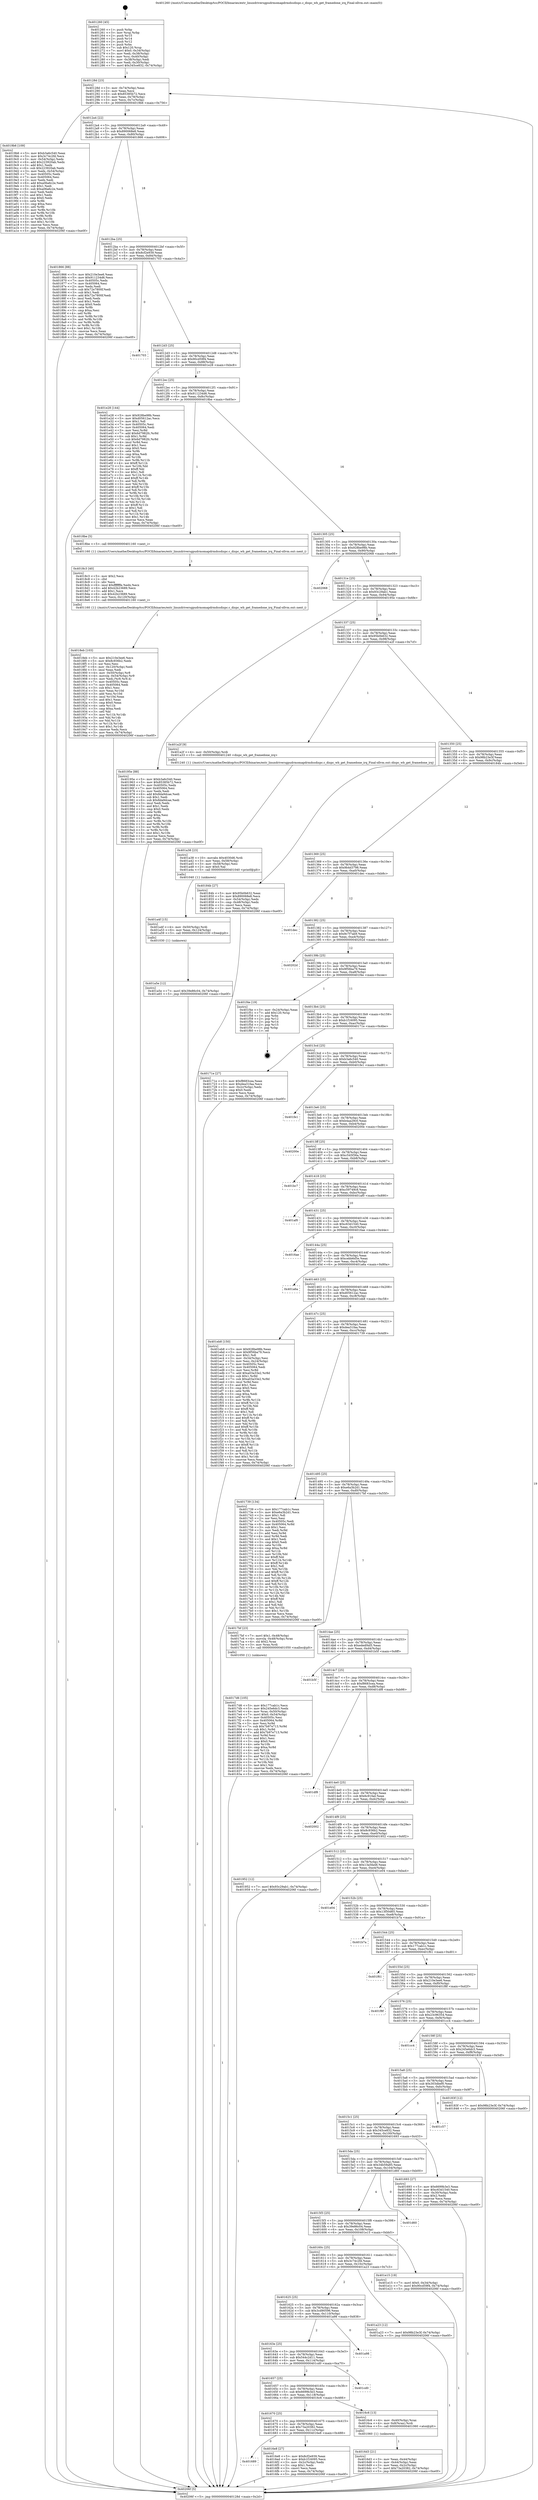 digraph "0x401260" {
  label = "0x401260 (/mnt/c/Users/mathe/Desktop/tcc/POCII/binaries/extr_linuxdriversgpudrmomapdrmdssdispc.c_dispc_wb_get_framedone_irq_Final-ollvm.out::main(0))"
  labelloc = "t"
  node[shape=record]

  Entry [label="",width=0.3,height=0.3,shape=circle,fillcolor=black,style=filled]
  "0x40128d" [label="{
     0x40128d [23]\l
     | [instrs]\l
     &nbsp;&nbsp;0x40128d \<+3\>: mov -0x74(%rbp),%eax\l
     &nbsp;&nbsp;0x401290 \<+2\>: mov %eax,%ecx\l
     &nbsp;&nbsp;0x401292 \<+6\>: sub $0x85385b72,%ecx\l
     &nbsp;&nbsp;0x401298 \<+3\>: mov %eax,-0x78(%rbp)\l
     &nbsp;&nbsp;0x40129b \<+3\>: mov %ecx,-0x7c(%rbp)\l
     &nbsp;&nbsp;0x40129e \<+6\>: je 00000000004019b6 \<main+0x756\>\l
  }"]
  "0x4019b6" [label="{
     0x4019b6 [109]\l
     | [instrs]\l
     &nbsp;&nbsp;0x4019b6 \<+5\>: mov $0xb3a6c540,%eax\l
     &nbsp;&nbsp;0x4019bb \<+5\>: mov $0x3c74c2fd,%ecx\l
     &nbsp;&nbsp;0x4019c0 \<+3\>: mov -0x54(%rbp),%edx\l
     &nbsp;&nbsp;0x4019c3 \<+6\>: add $0x223920ab,%edx\l
     &nbsp;&nbsp;0x4019c9 \<+3\>: add $0x1,%edx\l
     &nbsp;&nbsp;0x4019cc \<+6\>: sub $0x223920ab,%edx\l
     &nbsp;&nbsp;0x4019d2 \<+3\>: mov %edx,-0x54(%rbp)\l
     &nbsp;&nbsp;0x4019d5 \<+7\>: mov 0x40505c,%edx\l
     &nbsp;&nbsp;0x4019dc \<+7\>: mov 0x405064,%esi\l
     &nbsp;&nbsp;0x4019e3 \<+2\>: mov %edx,%edi\l
     &nbsp;&nbsp;0x4019e5 \<+6\>: add $0xa06a6c2e,%edi\l
     &nbsp;&nbsp;0x4019eb \<+3\>: sub $0x1,%edi\l
     &nbsp;&nbsp;0x4019ee \<+6\>: sub $0xa06a6c2e,%edi\l
     &nbsp;&nbsp;0x4019f4 \<+3\>: imul %edi,%edx\l
     &nbsp;&nbsp;0x4019f7 \<+3\>: and $0x1,%edx\l
     &nbsp;&nbsp;0x4019fa \<+3\>: cmp $0x0,%edx\l
     &nbsp;&nbsp;0x4019fd \<+4\>: sete %r8b\l
     &nbsp;&nbsp;0x401a01 \<+3\>: cmp $0xa,%esi\l
     &nbsp;&nbsp;0x401a04 \<+4\>: setl %r9b\l
     &nbsp;&nbsp;0x401a08 \<+3\>: mov %r8b,%r10b\l
     &nbsp;&nbsp;0x401a0b \<+3\>: and %r9b,%r10b\l
     &nbsp;&nbsp;0x401a0e \<+3\>: xor %r9b,%r8b\l
     &nbsp;&nbsp;0x401a11 \<+3\>: or %r8b,%r10b\l
     &nbsp;&nbsp;0x401a14 \<+4\>: test $0x1,%r10b\l
     &nbsp;&nbsp;0x401a18 \<+3\>: cmovne %ecx,%eax\l
     &nbsp;&nbsp;0x401a1b \<+3\>: mov %eax,-0x74(%rbp)\l
     &nbsp;&nbsp;0x401a1e \<+5\>: jmp 000000000040206f \<main+0xe0f\>\l
  }"]
  "0x4012a4" [label="{
     0x4012a4 [22]\l
     | [instrs]\l
     &nbsp;&nbsp;0x4012a4 \<+5\>: jmp 00000000004012a9 \<main+0x49\>\l
     &nbsp;&nbsp;0x4012a9 \<+3\>: mov -0x78(%rbp),%eax\l
     &nbsp;&nbsp;0x4012ac \<+5\>: sub $0x890068e8,%eax\l
     &nbsp;&nbsp;0x4012b1 \<+3\>: mov %eax,-0x80(%rbp)\l
     &nbsp;&nbsp;0x4012b4 \<+6\>: je 0000000000401866 \<main+0x606\>\l
  }"]
  Exit [label="",width=0.3,height=0.3,shape=circle,fillcolor=black,style=filled,peripheries=2]
  "0x401866" [label="{
     0x401866 [88]\l
     | [instrs]\l
     &nbsp;&nbsp;0x401866 \<+5\>: mov $0x210e3ee6,%eax\l
     &nbsp;&nbsp;0x40186b \<+5\>: mov $0x911234d6,%ecx\l
     &nbsp;&nbsp;0x401870 \<+7\>: mov 0x40505c,%edx\l
     &nbsp;&nbsp;0x401877 \<+7\>: mov 0x405064,%esi\l
     &nbsp;&nbsp;0x40187e \<+2\>: mov %edx,%edi\l
     &nbsp;&nbsp;0x401880 \<+6\>: sub $0x72e7800f,%edi\l
     &nbsp;&nbsp;0x401886 \<+3\>: sub $0x1,%edi\l
     &nbsp;&nbsp;0x401889 \<+6\>: add $0x72e7800f,%edi\l
     &nbsp;&nbsp;0x40188f \<+3\>: imul %edi,%edx\l
     &nbsp;&nbsp;0x401892 \<+3\>: and $0x1,%edx\l
     &nbsp;&nbsp;0x401895 \<+3\>: cmp $0x0,%edx\l
     &nbsp;&nbsp;0x401898 \<+4\>: sete %r8b\l
     &nbsp;&nbsp;0x40189c \<+3\>: cmp $0xa,%esi\l
     &nbsp;&nbsp;0x40189f \<+4\>: setl %r9b\l
     &nbsp;&nbsp;0x4018a3 \<+3\>: mov %r8b,%r10b\l
     &nbsp;&nbsp;0x4018a6 \<+3\>: and %r9b,%r10b\l
     &nbsp;&nbsp;0x4018a9 \<+3\>: xor %r9b,%r8b\l
     &nbsp;&nbsp;0x4018ac \<+3\>: or %r8b,%r10b\l
     &nbsp;&nbsp;0x4018af \<+4\>: test $0x1,%r10b\l
     &nbsp;&nbsp;0x4018b3 \<+3\>: cmovne %ecx,%eax\l
     &nbsp;&nbsp;0x4018b6 \<+3\>: mov %eax,-0x74(%rbp)\l
     &nbsp;&nbsp;0x4018b9 \<+5\>: jmp 000000000040206f \<main+0xe0f\>\l
  }"]
  "0x4012ba" [label="{
     0x4012ba [25]\l
     | [instrs]\l
     &nbsp;&nbsp;0x4012ba \<+5\>: jmp 00000000004012bf \<main+0x5f\>\l
     &nbsp;&nbsp;0x4012bf \<+3\>: mov -0x78(%rbp),%eax\l
     &nbsp;&nbsp;0x4012c2 \<+5\>: sub $0x8cf2e939,%eax\l
     &nbsp;&nbsp;0x4012c7 \<+6\>: mov %eax,-0x84(%rbp)\l
     &nbsp;&nbsp;0x4012cd \<+6\>: je 0000000000401703 \<main+0x4a3\>\l
  }"]
  "0x401a5e" [label="{
     0x401a5e [12]\l
     | [instrs]\l
     &nbsp;&nbsp;0x401a5e \<+7\>: movl $0x39e86c04,-0x74(%rbp)\l
     &nbsp;&nbsp;0x401a65 \<+5\>: jmp 000000000040206f \<main+0xe0f\>\l
  }"]
  "0x401703" [label="{
     0x401703\l
  }", style=dashed]
  "0x4012d3" [label="{
     0x4012d3 [25]\l
     | [instrs]\l
     &nbsp;&nbsp;0x4012d3 \<+5\>: jmp 00000000004012d8 \<main+0x78\>\l
     &nbsp;&nbsp;0x4012d8 \<+3\>: mov -0x78(%rbp),%eax\l
     &nbsp;&nbsp;0x4012db \<+5\>: sub $0x90cd59f4,%eax\l
     &nbsp;&nbsp;0x4012e0 \<+6\>: mov %eax,-0x88(%rbp)\l
     &nbsp;&nbsp;0x4012e6 \<+6\>: je 0000000000401e28 \<main+0xbc8\>\l
  }"]
  "0x401a4f" [label="{
     0x401a4f [15]\l
     | [instrs]\l
     &nbsp;&nbsp;0x401a4f \<+4\>: mov -0x50(%rbp),%rdi\l
     &nbsp;&nbsp;0x401a53 \<+6\>: mov %eax,-0x124(%rbp)\l
     &nbsp;&nbsp;0x401a59 \<+5\>: call 0000000000401030 \<free@plt\>\l
     | [calls]\l
     &nbsp;&nbsp;0x401030 \{1\} (unknown)\l
  }"]
  "0x401e28" [label="{
     0x401e28 [144]\l
     | [instrs]\l
     &nbsp;&nbsp;0x401e28 \<+5\>: mov $0x928be98b,%eax\l
     &nbsp;&nbsp;0x401e2d \<+5\>: mov $0xd05612ac,%ecx\l
     &nbsp;&nbsp;0x401e32 \<+2\>: mov $0x1,%dl\l
     &nbsp;&nbsp;0x401e34 \<+7\>: mov 0x40505c,%esi\l
     &nbsp;&nbsp;0x401e3b \<+7\>: mov 0x405064,%edi\l
     &nbsp;&nbsp;0x401e42 \<+3\>: mov %esi,%r8d\l
     &nbsp;&nbsp;0x401e45 \<+7\>: add $0x6d7982fc,%r8d\l
     &nbsp;&nbsp;0x401e4c \<+4\>: sub $0x1,%r8d\l
     &nbsp;&nbsp;0x401e50 \<+7\>: sub $0x6d7982fc,%r8d\l
     &nbsp;&nbsp;0x401e57 \<+4\>: imul %r8d,%esi\l
     &nbsp;&nbsp;0x401e5b \<+3\>: and $0x1,%esi\l
     &nbsp;&nbsp;0x401e5e \<+3\>: cmp $0x0,%esi\l
     &nbsp;&nbsp;0x401e61 \<+4\>: sete %r9b\l
     &nbsp;&nbsp;0x401e65 \<+3\>: cmp $0xa,%edi\l
     &nbsp;&nbsp;0x401e68 \<+4\>: setl %r10b\l
     &nbsp;&nbsp;0x401e6c \<+3\>: mov %r9b,%r11b\l
     &nbsp;&nbsp;0x401e6f \<+4\>: xor $0xff,%r11b\l
     &nbsp;&nbsp;0x401e73 \<+3\>: mov %r10b,%bl\l
     &nbsp;&nbsp;0x401e76 \<+3\>: xor $0xff,%bl\l
     &nbsp;&nbsp;0x401e79 \<+3\>: xor $0x1,%dl\l
     &nbsp;&nbsp;0x401e7c \<+3\>: mov %r11b,%r14b\l
     &nbsp;&nbsp;0x401e7f \<+4\>: and $0xff,%r14b\l
     &nbsp;&nbsp;0x401e83 \<+3\>: and %dl,%r9b\l
     &nbsp;&nbsp;0x401e86 \<+3\>: mov %bl,%r15b\l
     &nbsp;&nbsp;0x401e89 \<+4\>: and $0xff,%r15b\l
     &nbsp;&nbsp;0x401e8d \<+3\>: and %dl,%r10b\l
     &nbsp;&nbsp;0x401e90 \<+3\>: or %r9b,%r14b\l
     &nbsp;&nbsp;0x401e93 \<+3\>: or %r10b,%r15b\l
     &nbsp;&nbsp;0x401e96 \<+3\>: xor %r15b,%r14b\l
     &nbsp;&nbsp;0x401e99 \<+3\>: or %bl,%r11b\l
     &nbsp;&nbsp;0x401e9c \<+4\>: xor $0xff,%r11b\l
     &nbsp;&nbsp;0x401ea0 \<+3\>: or $0x1,%dl\l
     &nbsp;&nbsp;0x401ea3 \<+3\>: and %dl,%r11b\l
     &nbsp;&nbsp;0x401ea6 \<+3\>: or %r11b,%r14b\l
     &nbsp;&nbsp;0x401ea9 \<+4\>: test $0x1,%r14b\l
     &nbsp;&nbsp;0x401ead \<+3\>: cmovne %ecx,%eax\l
     &nbsp;&nbsp;0x401eb0 \<+3\>: mov %eax,-0x74(%rbp)\l
     &nbsp;&nbsp;0x401eb3 \<+5\>: jmp 000000000040206f \<main+0xe0f\>\l
  }"]
  "0x4012ec" [label="{
     0x4012ec [25]\l
     | [instrs]\l
     &nbsp;&nbsp;0x4012ec \<+5\>: jmp 00000000004012f1 \<main+0x91\>\l
     &nbsp;&nbsp;0x4012f1 \<+3\>: mov -0x78(%rbp),%eax\l
     &nbsp;&nbsp;0x4012f4 \<+5\>: sub $0x911234d6,%eax\l
     &nbsp;&nbsp;0x4012f9 \<+6\>: mov %eax,-0x8c(%rbp)\l
     &nbsp;&nbsp;0x4012ff \<+6\>: je 00000000004018be \<main+0x65e\>\l
  }"]
  "0x401a38" [label="{
     0x401a38 [23]\l
     | [instrs]\l
     &nbsp;&nbsp;0x401a38 \<+10\>: movabs $0x4030d6,%rdi\l
     &nbsp;&nbsp;0x401a42 \<+3\>: mov %eax,-0x58(%rbp)\l
     &nbsp;&nbsp;0x401a45 \<+3\>: mov -0x58(%rbp),%esi\l
     &nbsp;&nbsp;0x401a48 \<+2\>: mov $0x0,%al\l
     &nbsp;&nbsp;0x401a4a \<+5\>: call 0000000000401040 \<printf@plt\>\l
     | [calls]\l
     &nbsp;&nbsp;0x401040 \{1\} (unknown)\l
  }"]
  "0x4018be" [label="{
     0x4018be [5]\l
     | [instrs]\l
     &nbsp;&nbsp;0x4018be \<+5\>: call 0000000000401160 \<next_i\>\l
     | [calls]\l
     &nbsp;&nbsp;0x401160 \{1\} (/mnt/c/Users/mathe/Desktop/tcc/POCII/binaries/extr_linuxdriversgpudrmomapdrmdssdispc.c_dispc_wb_get_framedone_irq_Final-ollvm.out::next_i)\l
  }"]
  "0x401305" [label="{
     0x401305 [25]\l
     | [instrs]\l
     &nbsp;&nbsp;0x401305 \<+5\>: jmp 000000000040130a \<main+0xaa\>\l
     &nbsp;&nbsp;0x40130a \<+3\>: mov -0x78(%rbp),%eax\l
     &nbsp;&nbsp;0x40130d \<+5\>: sub $0x928be98b,%eax\l
     &nbsp;&nbsp;0x401312 \<+6\>: mov %eax,-0x90(%rbp)\l
     &nbsp;&nbsp;0x401318 \<+6\>: je 0000000000402068 \<main+0xe08\>\l
  }"]
  "0x4018eb" [label="{
     0x4018eb [103]\l
     | [instrs]\l
     &nbsp;&nbsp;0x4018eb \<+5\>: mov $0x210e3ee6,%ecx\l
     &nbsp;&nbsp;0x4018f0 \<+5\>: mov $0x8c936b2,%edx\l
     &nbsp;&nbsp;0x4018f5 \<+2\>: xor %esi,%esi\l
     &nbsp;&nbsp;0x4018f7 \<+6\>: mov -0x120(%rbp),%edi\l
     &nbsp;&nbsp;0x4018fd \<+3\>: imul %eax,%edi\l
     &nbsp;&nbsp;0x401900 \<+4\>: mov -0x50(%rbp),%r8\l
     &nbsp;&nbsp;0x401904 \<+4\>: movslq -0x54(%rbp),%r9\l
     &nbsp;&nbsp;0x401908 \<+4\>: mov %edi,(%r8,%r9,4)\l
     &nbsp;&nbsp;0x40190c \<+7\>: mov 0x40505c,%eax\l
     &nbsp;&nbsp;0x401913 \<+7\>: mov 0x405064,%edi\l
     &nbsp;&nbsp;0x40191a \<+3\>: sub $0x1,%esi\l
     &nbsp;&nbsp;0x40191d \<+3\>: mov %eax,%r10d\l
     &nbsp;&nbsp;0x401920 \<+3\>: add %esi,%r10d\l
     &nbsp;&nbsp;0x401923 \<+4\>: imul %r10d,%eax\l
     &nbsp;&nbsp;0x401927 \<+3\>: and $0x1,%eax\l
     &nbsp;&nbsp;0x40192a \<+3\>: cmp $0x0,%eax\l
     &nbsp;&nbsp;0x40192d \<+4\>: sete %r11b\l
     &nbsp;&nbsp;0x401931 \<+3\>: cmp $0xa,%edi\l
     &nbsp;&nbsp;0x401934 \<+3\>: setl %bl\l
     &nbsp;&nbsp;0x401937 \<+3\>: mov %r11b,%r14b\l
     &nbsp;&nbsp;0x40193a \<+3\>: and %bl,%r14b\l
     &nbsp;&nbsp;0x40193d \<+3\>: xor %bl,%r11b\l
     &nbsp;&nbsp;0x401940 \<+3\>: or %r11b,%r14b\l
     &nbsp;&nbsp;0x401943 \<+4\>: test $0x1,%r14b\l
     &nbsp;&nbsp;0x401947 \<+3\>: cmovne %edx,%ecx\l
     &nbsp;&nbsp;0x40194a \<+3\>: mov %ecx,-0x74(%rbp)\l
     &nbsp;&nbsp;0x40194d \<+5\>: jmp 000000000040206f \<main+0xe0f\>\l
  }"]
  "0x402068" [label="{
     0x402068\l
  }", style=dashed]
  "0x40131e" [label="{
     0x40131e [25]\l
     | [instrs]\l
     &nbsp;&nbsp;0x40131e \<+5\>: jmp 0000000000401323 \<main+0xc3\>\l
     &nbsp;&nbsp;0x401323 \<+3\>: mov -0x78(%rbp),%eax\l
     &nbsp;&nbsp;0x401326 \<+5\>: sub $0x93c29ab1,%eax\l
     &nbsp;&nbsp;0x40132b \<+6\>: mov %eax,-0x94(%rbp)\l
     &nbsp;&nbsp;0x401331 \<+6\>: je 000000000040195e \<main+0x6fe\>\l
  }"]
  "0x4018c3" [label="{
     0x4018c3 [40]\l
     | [instrs]\l
     &nbsp;&nbsp;0x4018c3 \<+5\>: mov $0x2,%ecx\l
     &nbsp;&nbsp;0x4018c8 \<+1\>: cltd\l
     &nbsp;&nbsp;0x4018c9 \<+2\>: idiv %ecx\l
     &nbsp;&nbsp;0x4018cb \<+6\>: imul $0xfffffffe,%edx,%ecx\l
     &nbsp;&nbsp;0x4018d1 \<+6\>: add $0x42b23689,%ecx\l
     &nbsp;&nbsp;0x4018d7 \<+3\>: add $0x1,%ecx\l
     &nbsp;&nbsp;0x4018da \<+6\>: sub $0x42b23689,%ecx\l
     &nbsp;&nbsp;0x4018e0 \<+6\>: mov %ecx,-0x120(%rbp)\l
     &nbsp;&nbsp;0x4018e6 \<+5\>: call 0000000000401160 \<next_i\>\l
     | [calls]\l
     &nbsp;&nbsp;0x401160 \{1\} (/mnt/c/Users/mathe/Desktop/tcc/POCII/binaries/extr_linuxdriversgpudrmomapdrmdssdispc.c_dispc_wb_get_framedone_irq_Final-ollvm.out::next_i)\l
  }"]
  "0x40195e" [label="{
     0x40195e [88]\l
     | [instrs]\l
     &nbsp;&nbsp;0x40195e \<+5\>: mov $0xb3a6c540,%eax\l
     &nbsp;&nbsp;0x401963 \<+5\>: mov $0x85385b72,%ecx\l
     &nbsp;&nbsp;0x401968 \<+7\>: mov 0x40505c,%edx\l
     &nbsp;&nbsp;0x40196f \<+7\>: mov 0x405064,%esi\l
     &nbsp;&nbsp;0x401976 \<+2\>: mov %edx,%edi\l
     &nbsp;&nbsp;0x401978 \<+6\>: add $0x8da9dcae,%edi\l
     &nbsp;&nbsp;0x40197e \<+3\>: sub $0x1,%edi\l
     &nbsp;&nbsp;0x401981 \<+6\>: sub $0x8da9dcae,%edi\l
     &nbsp;&nbsp;0x401987 \<+3\>: imul %edi,%edx\l
     &nbsp;&nbsp;0x40198a \<+3\>: and $0x1,%edx\l
     &nbsp;&nbsp;0x40198d \<+3\>: cmp $0x0,%edx\l
     &nbsp;&nbsp;0x401990 \<+4\>: sete %r8b\l
     &nbsp;&nbsp;0x401994 \<+3\>: cmp $0xa,%esi\l
     &nbsp;&nbsp;0x401997 \<+4\>: setl %r9b\l
     &nbsp;&nbsp;0x40199b \<+3\>: mov %r8b,%r10b\l
     &nbsp;&nbsp;0x40199e \<+3\>: and %r9b,%r10b\l
     &nbsp;&nbsp;0x4019a1 \<+3\>: xor %r9b,%r8b\l
     &nbsp;&nbsp;0x4019a4 \<+3\>: or %r8b,%r10b\l
     &nbsp;&nbsp;0x4019a7 \<+4\>: test $0x1,%r10b\l
     &nbsp;&nbsp;0x4019ab \<+3\>: cmovne %ecx,%eax\l
     &nbsp;&nbsp;0x4019ae \<+3\>: mov %eax,-0x74(%rbp)\l
     &nbsp;&nbsp;0x4019b1 \<+5\>: jmp 000000000040206f \<main+0xe0f\>\l
  }"]
  "0x401337" [label="{
     0x401337 [25]\l
     | [instrs]\l
     &nbsp;&nbsp;0x401337 \<+5\>: jmp 000000000040133c \<main+0xdc\>\l
     &nbsp;&nbsp;0x40133c \<+3\>: mov -0x78(%rbp),%eax\l
     &nbsp;&nbsp;0x40133f \<+5\>: sub $0x95b0b632,%eax\l
     &nbsp;&nbsp;0x401344 \<+6\>: mov %eax,-0x98(%rbp)\l
     &nbsp;&nbsp;0x40134a \<+6\>: je 0000000000401a2f \<main+0x7cf\>\l
  }"]
  "0x4017d6" [label="{
     0x4017d6 [105]\l
     | [instrs]\l
     &nbsp;&nbsp;0x4017d6 \<+5\>: mov $0x177cab1c,%ecx\l
     &nbsp;&nbsp;0x4017db \<+5\>: mov $0x245e6dc3,%edx\l
     &nbsp;&nbsp;0x4017e0 \<+4\>: mov %rax,-0x50(%rbp)\l
     &nbsp;&nbsp;0x4017e4 \<+7\>: movl $0x0,-0x54(%rbp)\l
     &nbsp;&nbsp;0x4017eb \<+7\>: mov 0x40505c,%esi\l
     &nbsp;&nbsp;0x4017f2 \<+8\>: mov 0x405064,%r8d\l
     &nbsp;&nbsp;0x4017fa \<+3\>: mov %esi,%r9d\l
     &nbsp;&nbsp;0x4017fd \<+7\>: sub $0x7b97e713,%r9d\l
     &nbsp;&nbsp;0x401804 \<+4\>: sub $0x1,%r9d\l
     &nbsp;&nbsp;0x401808 \<+7\>: add $0x7b97e713,%r9d\l
     &nbsp;&nbsp;0x40180f \<+4\>: imul %r9d,%esi\l
     &nbsp;&nbsp;0x401813 \<+3\>: and $0x1,%esi\l
     &nbsp;&nbsp;0x401816 \<+3\>: cmp $0x0,%esi\l
     &nbsp;&nbsp;0x401819 \<+4\>: sete %r10b\l
     &nbsp;&nbsp;0x40181d \<+4\>: cmp $0xa,%r8d\l
     &nbsp;&nbsp;0x401821 \<+4\>: setl %r11b\l
     &nbsp;&nbsp;0x401825 \<+3\>: mov %r10b,%bl\l
     &nbsp;&nbsp;0x401828 \<+3\>: and %r11b,%bl\l
     &nbsp;&nbsp;0x40182b \<+3\>: xor %r11b,%r10b\l
     &nbsp;&nbsp;0x40182e \<+3\>: or %r10b,%bl\l
     &nbsp;&nbsp;0x401831 \<+3\>: test $0x1,%bl\l
     &nbsp;&nbsp;0x401834 \<+3\>: cmovne %edx,%ecx\l
     &nbsp;&nbsp;0x401837 \<+3\>: mov %ecx,-0x74(%rbp)\l
     &nbsp;&nbsp;0x40183a \<+5\>: jmp 000000000040206f \<main+0xe0f\>\l
  }"]
  "0x401a2f" [label="{
     0x401a2f [9]\l
     | [instrs]\l
     &nbsp;&nbsp;0x401a2f \<+4\>: mov -0x50(%rbp),%rdi\l
     &nbsp;&nbsp;0x401a33 \<+5\>: call 0000000000401240 \<dispc_wb_get_framedone_irq\>\l
     | [calls]\l
     &nbsp;&nbsp;0x401240 \{1\} (/mnt/c/Users/mathe/Desktop/tcc/POCII/binaries/extr_linuxdriversgpudrmomapdrmdssdispc.c_dispc_wb_get_framedone_irq_Final-ollvm.out::dispc_wb_get_framedone_irq)\l
  }"]
  "0x401350" [label="{
     0x401350 [25]\l
     | [instrs]\l
     &nbsp;&nbsp;0x401350 \<+5\>: jmp 0000000000401355 \<main+0xf5\>\l
     &nbsp;&nbsp;0x401355 \<+3\>: mov -0x78(%rbp),%eax\l
     &nbsp;&nbsp;0x401358 \<+5\>: sub $0x98b23e3f,%eax\l
     &nbsp;&nbsp;0x40135d \<+6\>: mov %eax,-0x9c(%rbp)\l
     &nbsp;&nbsp;0x401363 \<+6\>: je 000000000040184b \<main+0x5eb\>\l
  }"]
  "0x401689" [label="{
     0x401689\l
  }", style=dashed]
  "0x40184b" [label="{
     0x40184b [27]\l
     | [instrs]\l
     &nbsp;&nbsp;0x40184b \<+5\>: mov $0x95b0b632,%eax\l
     &nbsp;&nbsp;0x401850 \<+5\>: mov $0x890068e8,%ecx\l
     &nbsp;&nbsp;0x401855 \<+3\>: mov -0x54(%rbp),%edx\l
     &nbsp;&nbsp;0x401858 \<+3\>: cmp -0x48(%rbp),%edx\l
     &nbsp;&nbsp;0x40185b \<+3\>: cmovl %ecx,%eax\l
     &nbsp;&nbsp;0x40185e \<+3\>: mov %eax,-0x74(%rbp)\l
     &nbsp;&nbsp;0x401861 \<+5\>: jmp 000000000040206f \<main+0xe0f\>\l
  }"]
  "0x401369" [label="{
     0x401369 [25]\l
     | [instrs]\l
     &nbsp;&nbsp;0x401369 \<+5\>: jmp 000000000040136e \<main+0x10e\>\l
     &nbsp;&nbsp;0x40136e \<+3\>: mov -0x78(%rbp),%eax\l
     &nbsp;&nbsp;0x401371 \<+5\>: sub $0x9b4d3798,%eax\l
     &nbsp;&nbsp;0x401376 \<+6\>: mov %eax,-0xa0(%rbp)\l
     &nbsp;&nbsp;0x40137c \<+6\>: je 0000000000401dec \<main+0xb8c\>\l
  }"]
  "0x4016e8" [label="{
     0x4016e8 [27]\l
     | [instrs]\l
     &nbsp;&nbsp;0x4016e8 \<+5\>: mov $0x8cf2e939,%eax\l
     &nbsp;&nbsp;0x4016ed \<+5\>: mov $0xb1f16095,%ecx\l
     &nbsp;&nbsp;0x4016f2 \<+3\>: mov -0x2c(%rbp),%edx\l
     &nbsp;&nbsp;0x4016f5 \<+3\>: cmp $0x1,%edx\l
     &nbsp;&nbsp;0x4016f8 \<+3\>: cmovl %ecx,%eax\l
     &nbsp;&nbsp;0x4016fb \<+3\>: mov %eax,-0x74(%rbp)\l
     &nbsp;&nbsp;0x4016fe \<+5\>: jmp 000000000040206f \<main+0xe0f\>\l
  }"]
  "0x401dec" [label="{
     0x401dec\l
  }", style=dashed]
  "0x401382" [label="{
     0x401382 [25]\l
     | [instrs]\l
     &nbsp;&nbsp;0x401382 \<+5\>: jmp 0000000000401387 \<main+0x127\>\l
     &nbsp;&nbsp;0x401387 \<+3\>: mov -0x78(%rbp),%eax\l
     &nbsp;&nbsp;0x40138a \<+5\>: sub $0x9c7f7ab9,%eax\l
     &nbsp;&nbsp;0x40138f \<+6\>: mov %eax,-0xa4(%rbp)\l
     &nbsp;&nbsp;0x401395 \<+6\>: je 000000000040202d \<main+0xdcd\>\l
  }"]
  "0x4016d3" [label="{
     0x4016d3 [21]\l
     | [instrs]\l
     &nbsp;&nbsp;0x4016d3 \<+3\>: mov %eax,-0x44(%rbp)\l
     &nbsp;&nbsp;0x4016d6 \<+3\>: mov -0x44(%rbp),%eax\l
     &nbsp;&nbsp;0x4016d9 \<+3\>: mov %eax,-0x2c(%rbp)\l
     &nbsp;&nbsp;0x4016dc \<+7\>: movl $0x73a20382,-0x74(%rbp)\l
     &nbsp;&nbsp;0x4016e3 \<+5\>: jmp 000000000040206f \<main+0xe0f\>\l
  }"]
  "0x40202d" [label="{
     0x40202d\l
  }", style=dashed]
  "0x40139b" [label="{
     0x40139b [25]\l
     | [instrs]\l
     &nbsp;&nbsp;0x40139b \<+5\>: jmp 00000000004013a0 \<main+0x140\>\l
     &nbsp;&nbsp;0x4013a0 \<+3\>: mov -0x78(%rbp),%eax\l
     &nbsp;&nbsp;0x4013a3 \<+5\>: sub $0x9f56ba79,%eax\l
     &nbsp;&nbsp;0x4013a8 \<+6\>: mov %eax,-0xa8(%rbp)\l
     &nbsp;&nbsp;0x4013ae \<+6\>: je 0000000000401f4e \<main+0xcee\>\l
  }"]
  "0x401670" [label="{
     0x401670 [25]\l
     | [instrs]\l
     &nbsp;&nbsp;0x401670 \<+5\>: jmp 0000000000401675 \<main+0x415\>\l
     &nbsp;&nbsp;0x401675 \<+3\>: mov -0x78(%rbp),%eax\l
     &nbsp;&nbsp;0x401678 \<+5\>: sub $0x73a20382,%eax\l
     &nbsp;&nbsp;0x40167d \<+6\>: mov %eax,-0x11c(%rbp)\l
     &nbsp;&nbsp;0x401683 \<+6\>: je 00000000004016e8 \<main+0x488\>\l
  }"]
  "0x401f4e" [label="{
     0x401f4e [19]\l
     | [instrs]\l
     &nbsp;&nbsp;0x401f4e \<+3\>: mov -0x24(%rbp),%eax\l
     &nbsp;&nbsp;0x401f51 \<+7\>: add $0x120,%rsp\l
     &nbsp;&nbsp;0x401f58 \<+1\>: pop %rbx\l
     &nbsp;&nbsp;0x401f59 \<+2\>: pop %r12\l
     &nbsp;&nbsp;0x401f5b \<+2\>: pop %r14\l
     &nbsp;&nbsp;0x401f5d \<+2\>: pop %r15\l
     &nbsp;&nbsp;0x401f5f \<+1\>: pop %rbp\l
     &nbsp;&nbsp;0x401f60 \<+1\>: ret\l
  }"]
  "0x4013b4" [label="{
     0x4013b4 [25]\l
     | [instrs]\l
     &nbsp;&nbsp;0x4013b4 \<+5\>: jmp 00000000004013b9 \<main+0x159\>\l
     &nbsp;&nbsp;0x4013b9 \<+3\>: mov -0x78(%rbp),%eax\l
     &nbsp;&nbsp;0x4013bc \<+5\>: sub $0xb1f16095,%eax\l
     &nbsp;&nbsp;0x4013c1 \<+6\>: mov %eax,-0xac(%rbp)\l
     &nbsp;&nbsp;0x4013c7 \<+6\>: je 000000000040171e \<main+0x4be\>\l
  }"]
  "0x4016c6" [label="{
     0x4016c6 [13]\l
     | [instrs]\l
     &nbsp;&nbsp;0x4016c6 \<+4\>: mov -0x40(%rbp),%rax\l
     &nbsp;&nbsp;0x4016ca \<+4\>: mov 0x8(%rax),%rdi\l
     &nbsp;&nbsp;0x4016ce \<+5\>: call 0000000000401060 \<atoi@plt\>\l
     | [calls]\l
     &nbsp;&nbsp;0x401060 \{1\} (unknown)\l
  }"]
  "0x40171e" [label="{
     0x40171e [27]\l
     | [instrs]\l
     &nbsp;&nbsp;0x40171e \<+5\>: mov $0xf8683cea,%eax\l
     &nbsp;&nbsp;0x401723 \<+5\>: mov $0xdea31faa,%ecx\l
     &nbsp;&nbsp;0x401728 \<+3\>: mov -0x2c(%rbp),%edx\l
     &nbsp;&nbsp;0x40172b \<+3\>: cmp $0x0,%edx\l
     &nbsp;&nbsp;0x40172e \<+3\>: cmove %ecx,%eax\l
     &nbsp;&nbsp;0x401731 \<+3\>: mov %eax,-0x74(%rbp)\l
     &nbsp;&nbsp;0x401734 \<+5\>: jmp 000000000040206f \<main+0xe0f\>\l
  }"]
  "0x4013cd" [label="{
     0x4013cd [25]\l
     | [instrs]\l
     &nbsp;&nbsp;0x4013cd \<+5\>: jmp 00000000004013d2 \<main+0x172\>\l
     &nbsp;&nbsp;0x4013d2 \<+3\>: mov -0x78(%rbp),%eax\l
     &nbsp;&nbsp;0x4013d5 \<+5\>: sub $0xb3a6c540,%eax\l
     &nbsp;&nbsp;0x4013da \<+6\>: mov %eax,-0xb0(%rbp)\l
     &nbsp;&nbsp;0x4013e0 \<+6\>: je 0000000000401fe1 \<main+0xd81\>\l
  }"]
  "0x401657" [label="{
     0x401657 [25]\l
     | [instrs]\l
     &nbsp;&nbsp;0x401657 \<+5\>: jmp 000000000040165c \<main+0x3fc\>\l
     &nbsp;&nbsp;0x40165c \<+3\>: mov -0x78(%rbp),%eax\l
     &nbsp;&nbsp;0x40165f \<+5\>: sub $0x6699b3e3,%eax\l
     &nbsp;&nbsp;0x401664 \<+6\>: mov %eax,-0x118(%rbp)\l
     &nbsp;&nbsp;0x40166a \<+6\>: je 00000000004016c6 \<main+0x466\>\l
  }"]
  "0x401fe1" [label="{
     0x401fe1\l
  }", style=dashed]
  "0x4013e6" [label="{
     0x4013e6 [25]\l
     | [instrs]\l
     &nbsp;&nbsp;0x4013e6 \<+5\>: jmp 00000000004013eb \<main+0x18b\>\l
     &nbsp;&nbsp;0x4013eb \<+3\>: mov -0x78(%rbp),%eax\l
     &nbsp;&nbsp;0x4013ee \<+5\>: sub $0xb4aa29c0,%eax\l
     &nbsp;&nbsp;0x4013f3 \<+6\>: mov %eax,-0xb4(%rbp)\l
     &nbsp;&nbsp;0x4013f9 \<+6\>: je 000000000040200e \<main+0xdae\>\l
  }"]
  "0x401cd0" [label="{
     0x401cd0\l
  }", style=dashed]
  "0x40200e" [label="{
     0x40200e\l
  }", style=dashed]
  "0x4013ff" [label="{
     0x4013ff [25]\l
     | [instrs]\l
     &nbsp;&nbsp;0x4013ff \<+5\>: jmp 0000000000401404 \<main+0x1a4\>\l
     &nbsp;&nbsp;0x401404 \<+3\>: mov -0x78(%rbp),%eax\l
     &nbsp;&nbsp;0x401407 \<+5\>: sub $0xc545f36a,%eax\l
     &nbsp;&nbsp;0x40140c \<+6\>: mov %eax,-0xb8(%rbp)\l
     &nbsp;&nbsp;0x401412 \<+6\>: je 0000000000401bc7 \<main+0x967\>\l
  }"]
  "0x40163e" [label="{
     0x40163e [25]\l
     | [instrs]\l
     &nbsp;&nbsp;0x40163e \<+5\>: jmp 0000000000401643 \<main+0x3e3\>\l
     &nbsp;&nbsp;0x401643 \<+3\>: mov -0x78(%rbp),%eax\l
     &nbsp;&nbsp;0x401646 \<+5\>: sub $0x544c2d11,%eax\l
     &nbsp;&nbsp;0x40164b \<+6\>: mov %eax,-0x114(%rbp)\l
     &nbsp;&nbsp;0x401651 \<+6\>: je 0000000000401cd0 \<main+0xa70\>\l
  }"]
  "0x401bc7" [label="{
     0x401bc7\l
  }", style=dashed]
  "0x401418" [label="{
     0x401418 [25]\l
     | [instrs]\l
     &nbsp;&nbsp;0x401418 \<+5\>: jmp 000000000040141d \<main+0x1bd\>\l
     &nbsp;&nbsp;0x40141d \<+3\>: mov -0x78(%rbp),%eax\l
     &nbsp;&nbsp;0x401420 \<+5\>: sub $0xc59749c8,%eax\l
     &nbsp;&nbsp;0x401425 \<+6\>: mov %eax,-0xbc(%rbp)\l
     &nbsp;&nbsp;0x40142b \<+6\>: je 0000000000401af0 \<main+0x890\>\l
  }"]
  "0x401a98" [label="{
     0x401a98\l
  }", style=dashed]
  "0x401af0" [label="{
     0x401af0\l
  }", style=dashed]
  "0x401431" [label="{
     0x401431 [25]\l
     | [instrs]\l
     &nbsp;&nbsp;0x401431 \<+5\>: jmp 0000000000401436 \<main+0x1d6\>\l
     &nbsp;&nbsp;0x401436 \<+3\>: mov -0x78(%rbp),%eax\l
     &nbsp;&nbsp;0x401439 \<+5\>: sub $0xc63d1540,%eax\l
     &nbsp;&nbsp;0x40143e \<+6\>: mov %eax,-0xc0(%rbp)\l
     &nbsp;&nbsp;0x401444 \<+6\>: je 00000000004016ae \<main+0x44e\>\l
  }"]
  "0x401625" [label="{
     0x401625 [25]\l
     | [instrs]\l
     &nbsp;&nbsp;0x401625 \<+5\>: jmp 000000000040162a \<main+0x3ca\>\l
     &nbsp;&nbsp;0x40162a \<+3\>: mov -0x78(%rbp),%eax\l
     &nbsp;&nbsp;0x40162d \<+5\>: sub $0x3cd90596,%eax\l
     &nbsp;&nbsp;0x401632 \<+6\>: mov %eax,-0x110(%rbp)\l
     &nbsp;&nbsp;0x401638 \<+6\>: je 0000000000401a98 \<main+0x838\>\l
  }"]
  "0x4016ae" [label="{
     0x4016ae\l
  }", style=dashed]
  "0x40144a" [label="{
     0x40144a [25]\l
     | [instrs]\l
     &nbsp;&nbsp;0x40144a \<+5\>: jmp 000000000040144f \<main+0x1ef\>\l
     &nbsp;&nbsp;0x40144f \<+3\>: mov -0x78(%rbp),%eax\l
     &nbsp;&nbsp;0x401452 \<+5\>: sub $0xcebb6d5e,%eax\l
     &nbsp;&nbsp;0x401457 \<+6\>: mov %eax,-0xc4(%rbp)\l
     &nbsp;&nbsp;0x40145d \<+6\>: je 0000000000401a6a \<main+0x80a\>\l
  }"]
  "0x401a23" [label="{
     0x401a23 [12]\l
     | [instrs]\l
     &nbsp;&nbsp;0x401a23 \<+7\>: movl $0x98b23e3f,-0x74(%rbp)\l
     &nbsp;&nbsp;0x401a2a \<+5\>: jmp 000000000040206f \<main+0xe0f\>\l
  }"]
  "0x401a6a" [label="{
     0x401a6a\l
  }", style=dashed]
  "0x401463" [label="{
     0x401463 [25]\l
     | [instrs]\l
     &nbsp;&nbsp;0x401463 \<+5\>: jmp 0000000000401468 \<main+0x208\>\l
     &nbsp;&nbsp;0x401468 \<+3\>: mov -0x78(%rbp),%eax\l
     &nbsp;&nbsp;0x40146b \<+5\>: sub $0xd05612ac,%eax\l
     &nbsp;&nbsp;0x401470 \<+6\>: mov %eax,-0xc8(%rbp)\l
     &nbsp;&nbsp;0x401476 \<+6\>: je 0000000000401eb8 \<main+0xc58\>\l
  }"]
  "0x40160c" [label="{
     0x40160c [25]\l
     | [instrs]\l
     &nbsp;&nbsp;0x40160c \<+5\>: jmp 0000000000401611 \<main+0x3b1\>\l
     &nbsp;&nbsp;0x401611 \<+3\>: mov -0x78(%rbp),%eax\l
     &nbsp;&nbsp;0x401614 \<+5\>: sub $0x3c74c2fd,%eax\l
     &nbsp;&nbsp;0x401619 \<+6\>: mov %eax,-0x10c(%rbp)\l
     &nbsp;&nbsp;0x40161f \<+6\>: je 0000000000401a23 \<main+0x7c3\>\l
  }"]
  "0x401eb8" [label="{
     0x401eb8 [150]\l
     | [instrs]\l
     &nbsp;&nbsp;0x401eb8 \<+5\>: mov $0x928be98b,%eax\l
     &nbsp;&nbsp;0x401ebd \<+5\>: mov $0x9f56ba79,%ecx\l
     &nbsp;&nbsp;0x401ec2 \<+2\>: mov $0x1,%dl\l
     &nbsp;&nbsp;0x401ec4 \<+3\>: mov -0x34(%rbp),%esi\l
     &nbsp;&nbsp;0x401ec7 \<+3\>: mov %esi,-0x24(%rbp)\l
     &nbsp;&nbsp;0x401eca \<+7\>: mov 0x40505c,%esi\l
     &nbsp;&nbsp;0x401ed1 \<+7\>: mov 0x405064,%edi\l
     &nbsp;&nbsp;0x401ed8 \<+3\>: mov %esi,%r8d\l
     &nbsp;&nbsp;0x401edb \<+7\>: add $0xa03a33e2,%r8d\l
     &nbsp;&nbsp;0x401ee2 \<+4\>: sub $0x1,%r8d\l
     &nbsp;&nbsp;0x401ee6 \<+7\>: sub $0xa03a33e2,%r8d\l
     &nbsp;&nbsp;0x401eed \<+4\>: imul %r8d,%esi\l
     &nbsp;&nbsp;0x401ef1 \<+3\>: and $0x1,%esi\l
     &nbsp;&nbsp;0x401ef4 \<+3\>: cmp $0x0,%esi\l
     &nbsp;&nbsp;0x401ef7 \<+4\>: sete %r9b\l
     &nbsp;&nbsp;0x401efb \<+3\>: cmp $0xa,%edi\l
     &nbsp;&nbsp;0x401efe \<+4\>: setl %r10b\l
     &nbsp;&nbsp;0x401f02 \<+3\>: mov %r9b,%r11b\l
     &nbsp;&nbsp;0x401f05 \<+4\>: xor $0xff,%r11b\l
     &nbsp;&nbsp;0x401f09 \<+3\>: mov %r10b,%bl\l
     &nbsp;&nbsp;0x401f0c \<+3\>: xor $0xff,%bl\l
     &nbsp;&nbsp;0x401f0f \<+3\>: xor $0x1,%dl\l
     &nbsp;&nbsp;0x401f12 \<+3\>: mov %r11b,%r14b\l
     &nbsp;&nbsp;0x401f15 \<+4\>: and $0xff,%r14b\l
     &nbsp;&nbsp;0x401f19 \<+3\>: and %dl,%r9b\l
     &nbsp;&nbsp;0x401f1c \<+3\>: mov %bl,%r15b\l
     &nbsp;&nbsp;0x401f1f \<+4\>: and $0xff,%r15b\l
     &nbsp;&nbsp;0x401f23 \<+3\>: and %dl,%r10b\l
     &nbsp;&nbsp;0x401f26 \<+3\>: or %r9b,%r14b\l
     &nbsp;&nbsp;0x401f29 \<+3\>: or %r10b,%r15b\l
     &nbsp;&nbsp;0x401f2c \<+3\>: xor %r15b,%r14b\l
     &nbsp;&nbsp;0x401f2f \<+3\>: or %bl,%r11b\l
     &nbsp;&nbsp;0x401f32 \<+4\>: xor $0xff,%r11b\l
     &nbsp;&nbsp;0x401f36 \<+3\>: or $0x1,%dl\l
     &nbsp;&nbsp;0x401f39 \<+3\>: and %dl,%r11b\l
     &nbsp;&nbsp;0x401f3c \<+3\>: or %r11b,%r14b\l
     &nbsp;&nbsp;0x401f3f \<+4\>: test $0x1,%r14b\l
     &nbsp;&nbsp;0x401f43 \<+3\>: cmovne %ecx,%eax\l
     &nbsp;&nbsp;0x401f46 \<+3\>: mov %eax,-0x74(%rbp)\l
     &nbsp;&nbsp;0x401f49 \<+5\>: jmp 000000000040206f \<main+0xe0f\>\l
  }"]
  "0x40147c" [label="{
     0x40147c [25]\l
     | [instrs]\l
     &nbsp;&nbsp;0x40147c \<+5\>: jmp 0000000000401481 \<main+0x221\>\l
     &nbsp;&nbsp;0x401481 \<+3\>: mov -0x78(%rbp),%eax\l
     &nbsp;&nbsp;0x401484 \<+5\>: sub $0xdea31faa,%eax\l
     &nbsp;&nbsp;0x401489 \<+6\>: mov %eax,-0xcc(%rbp)\l
     &nbsp;&nbsp;0x40148f \<+6\>: je 0000000000401739 \<main+0x4d9\>\l
  }"]
  "0x401e15" [label="{
     0x401e15 [19]\l
     | [instrs]\l
     &nbsp;&nbsp;0x401e15 \<+7\>: movl $0x0,-0x34(%rbp)\l
     &nbsp;&nbsp;0x401e1c \<+7\>: movl $0x90cd59f4,-0x74(%rbp)\l
     &nbsp;&nbsp;0x401e23 \<+5\>: jmp 000000000040206f \<main+0xe0f\>\l
  }"]
  "0x401739" [label="{
     0x401739 [134]\l
     | [instrs]\l
     &nbsp;&nbsp;0x401739 \<+5\>: mov $0x177cab1c,%eax\l
     &nbsp;&nbsp;0x40173e \<+5\>: mov $0xe6a3b2d1,%ecx\l
     &nbsp;&nbsp;0x401743 \<+2\>: mov $0x1,%dl\l
     &nbsp;&nbsp;0x401745 \<+2\>: xor %esi,%esi\l
     &nbsp;&nbsp;0x401747 \<+7\>: mov 0x40505c,%edi\l
     &nbsp;&nbsp;0x40174e \<+8\>: mov 0x405064,%r8d\l
     &nbsp;&nbsp;0x401756 \<+3\>: sub $0x1,%esi\l
     &nbsp;&nbsp;0x401759 \<+3\>: mov %edi,%r9d\l
     &nbsp;&nbsp;0x40175c \<+3\>: add %esi,%r9d\l
     &nbsp;&nbsp;0x40175f \<+4\>: imul %r9d,%edi\l
     &nbsp;&nbsp;0x401763 \<+3\>: and $0x1,%edi\l
     &nbsp;&nbsp;0x401766 \<+3\>: cmp $0x0,%edi\l
     &nbsp;&nbsp;0x401769 \<+4\>: sete %r10b\l
     &nbsp;&nbsp;0x40176d \<+4\>: cmp $0xa,%r8d\l
     &nbsp;&nbsp;0x401771 \<+4\>: setl %r11b\l
     &nbsp;&nbsp;0x401775 \<+3\>: mov %r10b,%bl\l
     &nbsp;&nbsp;0x401778 \<+3\>: xor $0xff,%bl\l
     &nbsp;&nbsp;0x40177b \<+3\>: mov %r11b,%r14b\l
     &nbsp;&nbsp;0x40177e \<+4\>: xor $0xff,%r14b\l
     &nbsp;&nbsp;0x401782 \<+3\>: xor $0x1,%dl\l
     &nbsp;&nbsp;0x401785 \<+3\>: mov %bl,%r15b\l
     &nbsp;&nbsp;0x401788 \<+4\>: and $0xff,%r15b\l
     &nbsp;&nbsp;0x40178c \<+3\>: and %dl,%r10b\l
     &nbsp;&nbsp;0x40178f \<+3\>: mov %r14b,%r12b\l
     &nbsp;&nbsp;0x401792 \<+4\>: and $0xff,%r12b\l
     &nbsp;&nbsp;0x401796 \<+3\>: and %dl,%r11b\l
     &nbsp;&nbsp;0x401799 \<+3\>: or %r10b,%r15b\l
     &nbsp;&nbsp;0x40179c \<+3\>: or %r11b,%r12b\l
     &nbsp;&nbsp;0x40179f \<+3\>: xor %r12b,%r15b\l
     &nbsp;&nbsp;0x4017a2 \<+3\>: or %r14b,%bl\l
     &nbsp;&nbsp;0x4017a5 \<+3\>: xor $0xff,%bl\l
     &nbsp;&nbsp;0x4017a8 \<+3\>: or $0x1,%dl\l
     &nbsp;&nbsp;0x4017ab \<+2\>: and %dl,%bl\l
     &nbsp;&nbsp;0x4017ad \<+3\>: or %bl,%r15b\l
     &nbsp;&nbsp;0x4017b0 \<+4\>: test $0x1,%r15b\l
     &nbsp;&nbsp;0x4017b4 \<+3\>: cmovne %ecx,%eax\l
     &nbsp;&nbsp;0x4017b7 \<+3\>: mov %eax,-0x74(%rbp)\l
     &nbsp;&nbsp;0x4017ba \<+5\>: jmp 000000000040206f \<main+0xe0f\>\l
  }"]
  "0x401495" [label="{
     0x401495 [25]\l
     | [instrs]\l
     &nbsp;&nbsp;0x401495 \<+5\>: jmp 000000000040149a \<main+0x23a\>\l
     &nbsp;&nbsp;0x40149a \<+3\>: mov -0x78(%rbp),%eax\l
     &nbsp;&nbsp;0x40149d \<+5\>: sub $0xe6a3b2d1,%eax\l
     &nbsp;&nbsp;0x4014a2 \<+6\>: mov %eax,-0xd0(%rbp)\l
     &nbsp;&nbsp;0x4014a8 \<+6\>: je 00000000004017bf \<main+0x55f\>\l
  }"]
  "0x4015f3" [label="{
     0x4015f3 [25]\l
     | [instrs]\l
     &nbsp;&nbsp;0x4015f3 \<+5\>: jmp 00000000004015f8 \<main+0x398\>\l
     &nbsp;&nbsp;0x4015f8 \<+3\>: mov -0x78(%rbp),%eax\l
     &nbsp;&nbsp;0x4015fb \<+5\>: sub $0x39e86c04,%eax\l
     &nbsp;&nbsp;0x401600 \<+6\>: mov %eax,-0x108(%rbp)\l
     &nbsp;&nbsp;0x401606 \<+6\>: je 0000000000401e15 \<main+0xbb5\>\l
  }"]
  "0x4017bf" [label="{
     0x4017bf [23]\l
     | [instrs]\l
     &nbsp;&nbsp;0x4017bf \<+7\>: movl $0x1,-0x48(%rbp)\l
     &nbsp;&nbsp;0x4017c6 \<+4\>: movslq -0x48(%rbp),%rax\l
     &nbsp;&nbsp;0x4017ca \<+4\>: shl $0x2,%rax\l
     &nbsp;&nbsp;0x4017ce \<+3\>: mov %rax,%rdi\l
     &nbsp;&nbsp;0x4017d1 \<+5\>: call 0000000000401050 \<malloc@plt\>\l
     | [calls]\l
     &nbsp;&nbsp;0x401050 \{1\} (unknown)\l
  }"]
  "0x4014ae" [label="{
     0x4014ae [25]\l
     | [instrs]\l
     &nbsp;&nbsp;0x4014ae \<+5\>: jmp 00000000004014b3 \<main+0x253\>\l
     &nbsp;&nbsp;0x4014b3 \<+3\>: mov -0x78(%rbp),%eax\l
     &nbsp;&nbsp;0x4014b6 \<+5\>: sub $0xededf4d5,%eax\l
     &nbsp;&nbsp;0x4014bb \<+6\>: mov %eax,-0xd4(%rbp)\l
     &nbsp;&nbsp;0x4014c1 \<+6\>: je 0000000000401b5f \<main+0x8ff\>\l
  }"]
  "0x401d60" [label="{
     0x401d60\l
  }", style=dashed]
  "0x401b5f" [label="{
     0x401b5f\l
  }", style=dashed]
  "0x4014c7" [label="{
     0x4014c7 [25]\l
     | [instrs]\l
     &nbsp;&nbsp;0x4014c7 \<+5\>: jmp 00000000004014cc \<main+0x26c\>\l
     &nbsp;&nbsp;0x4014cc \<+3\>: mov -0x78(%rbp),%eax\l
     &nbsp;&nbsp;0x4014cf \<+5\>: sub $0xf8683cea,%eax\l
     &nbsp;&nbsp;0x4014d4 \<+6\>: mov %eax,-0xd8(%rbp)\l
     &nbsp;&nbsp;0x4014da \<+6\>: je 0000000000401df8 \<main+0xb98\>\l
  }"]
  "0x401260" [label="{
     0x401260 [45]\l
     | [instrs]\l
     &nbsp;&nbsp;0x401260 \<+1\>: push %rbp\l
     &nbsp;&nbsp;0x401261 \<+3\>: mov %rsp,%rbp\l
     &nbsp;&nbsp;0x401264 \<+2\>: push %r15\l
     &nbsp;&nbsp;0x401266 \<+2\>: push %r14\l
     &nbsp;&nbsp;0x401268 \<+2\>: push %r12\l
     &nbsp;&nbsp;0x40126a \<+1\>: push %rbx\l
     &nbsp;&nbsp;0x40126b \<+7\>: sub $0x120,%rsp\l
     &nbsp;&nbsp;0x401272 \<+7\>: movl $0x0,-0x34(%rbp)\l
     &nbsp;&nbsp;0x401279 \<+3\>: mov %edi,-0x38(%rbp)\l
     &nbsp;&nbsp;0x40127c \<+4\>: mov %rsi,-0x40(%rbp)\l
     &nbsp;&nbsp;0x401280 \<+3\>: mov -0x38(%rbp),%edi\l
     &nbsp;&nbsp;0x401283 \<+3\>: mov %edi,-0x30(%rbp)\l
     &nbsp;&nbsp;0x401286 \<+7\>: movl $0x345ce832,-0x74(%rbp)\l
  }"]
  "0x401df8" [label="{
     0x401df8\l
  }", style=dashed]
  "0x4014e0" [label="{
     0x4014e0 [25]\l
     | [instrs]\l
     &nbsp;&nbsp;0x4014e0 \<+5\>: jmp 00000000004014e5 \<main+0x285\>\l
     &nbsp;&nbsp;0x4014e5 \<+3\>: mov -0x78(%rbp),%eax\l
     &nbsp;&nbsp;0x4014e8 \<+5\>: sub $0x6c91fad,%eax\l
     &nbsp;&nbsp;0x4014ed \<+6\>: mov %eax,-0xdc(%rbp)\l
     &nbsp;&nbsp;0x4014f3 \<+6\>: je 0000000000402002 \<main+0xda2\>\l
  }"]
  "0x40206f" [label="{
     0x40206f [5]\l
     | [instrs]\l
     &nbsp;&nbsp;0x40206f \<+5\>: jmp 000000000040128d \<main+0x2d\>\l
  }"]
  "0x402002" [label="{
     0x402002\l
  }", style=dashed]
  "0x4014f9" [label="{
     0x4014f9 [25]\l
     | [instrs]\l
     &nbsp;&nbsp;0x4014f9 \<+5\>: jmp 00000000004014fe \<main+0x29e\>\l
     &nbsp;&nbsp;0x4014fe \<+3\>: mov -0x78(%rbp),%eax\l
     &nbsp;&nbsp;0x401501 \<+5\>: sub $0x8c936b2,%eax\l
     &nbsp;&nbsp;0x401506 \<+6\>: mov %eax,-0xe0(%rbp)\l
     &nbsp;&nbsp;0x40150c \<+6\>: je 0000000000401952 \<main+0x6f2\>\l
  }"]
  "0x4015da" [label="{
     0x4015da [25]\l
     | [instrs]\l
     &nbsp;&nbsp;0x4015da \<+5\>: jmp 00000000004015df \<main+0x37f\>\l
     &nbsp;&nbsp;0x4015df \<+3\>: mov -0x78(%rbp),%eax\l
     &nbsp;&nbsp;0x4015e2 \<+5\>: sub $0x34b59a85,%eax\l
     &nbsp;&nbsp;0x4015e7 \<+6\>: mov %eax,-0x104(%rbp)\l
     &nbsp;&nbsp;0x4015ed \<+6\>: je 0000000000401d60 \<main+0xb00\>\l
  }"]
  "0x401952" [label="{
     0x401952 [12]\l
     | [instrs]\l
     &nbsp;&nbsp;0x401952 \<+7\>: movl $0x93c29ab1,-0x74(%rbp)\l
     &nbsp;&nbsp;0x401959 \<+5\>: jmp 000000000040206f \<main+0xe0f\>\l
  }"]
  "0x401512" [label="{
     0x401512 [25]\l
     | [instrs]\l
     &nbsp;&nbsp;0x401512 \<+5\>: jmp 0000000000401517 \<main+0x2b7\>\l
     &nbsp;&nbsp;0x401517 \<+3\>: mov -0x78(%rbp),%eax\l
     &nbsp;&nbsp;0x40151a \<+5\>: sub $0x13a5fa48,%eax\l
     &nbsp;&nbsp;0x40151f \<+6\>: mov %eax,-0xe4(%rbp)\l
     &nbsp;&nbsp;0x401525 \<+6\>: je 0000000000401e04 \<main+0xba4\>\l
  }"]
  "0x401693" [label="{
     0x401693 [27]\l
     | [instrs]\l
     &nbsp;&nbsp;0x401693 \<+5\>: mov $0x6699b3e3,%eax\l
     &nbsp;&nbsp;0x401698 \<+5\>: mov $0xc63d1540,%ecx\l
     &nbsp;&nbsp;0x40169d \<+3\>: mov -0x30(%rbp),%edx\l
     &nbsp;&nbsp;0x4016a0 \<+3\>: cmp $0x2,%edx\l
     &nbsp;&nbsp;0x4016a3 \<+3\>: cmovne %ecx,%eax\l
     &nbsp;&nbsp;0x4016a6 \<+3\>: mov %eax,-0x74(%rbp)\l
     &nbsp;&nbsp;0x4016a9 \<+5\>: jmp 000000000040206f \<main+0xe0f\>\l
  }"]
  "0x401e04" [label="{
     0x401e04\l
  }", style=dashed]
  "0x40152b" [label="{
     0x40152b [25]\l
     | [instrs]\l
     &nbsp;&nbsp;0x40152b \<+5\>: jmp 0000000000401530 \<main+0x2d0\>\l
     &nbsp;&nbsp;0x401530 \<+3\>: mov -0x78(%rbp),%eax\l
     &nbsp;&nbsp;0x401533 \<+5\>: sub $0x13f50d65,%eax\l
     &nbsp;&nbsp;0x401538 \<+6\>: mov %eax,-0xe8(%rbp)\l
     &nbsp;&nbsp;0x40153e \<+6\>: je 0000000000401b7a \<main+0x91a\>\l
  }"]
  "0x4015c1" [label="{
     0x4015c1 [25]\l
     | [instrs]\l
     &nbsp;&nbsp;0x4015c1 \<+5\>: jmp 00000000004015c6 \<main+0x366\>\l
     &nbsp;&nbsp;0x4015c6 \<+3\>: mov -0x78(%rbp),%eax\l
     &nbsp;&nbsp;0x4015c9 \<+5\>: sub $0x345ce832,%eax\l
     &nbsp;&nbsp;0x4015ce \<+6\>: mov %eax,-0x100(%rbp)\l
     &nbsp;&nbsp;0x4015d4 \<+6\>: je 0000000000401693 \<main+0x433\>\l
  }"]
  "0x401b7a" [label="{
     0x401b7a\l
  }", style=dashed]
  "0x401544" [label="{
     0x401544 [25]\l
     | [instrs]\l
     &nbsp;&nbsp;0x401544 \<+5\>: jmp 0000000000401549 \<main+0x2e9\>\l
     &nbsp;&nbsp;0x401549 \<+3\>: mov -0x78(%rbp),%eax\l
     &nbsp;&nbsp;0x40154c \<+5\>: sub $0x177cab1c,%eax\l
     &nbsp;&nbsp;0x401551 \<+6\>: mov %eax,-0xec(%rbp)\l
     &nbsp;&nbsp;0x401557 \<+6\>: je 0000000000401f61 \<main+0xd01\>\l
  }"]
  "0x401c57" [label="{
     0x401c57\l
  }", style=dashed]
  "0x401f61" [label="{
     0x401f61\l
  }", style=dashed]
  "0x40155d" [label="{
     0x40155d [25]\l
     | [instrs]\l
     &nbsp;&nbsp;0x40155d \<+5\>: jmp 0000000000401562 \<main+0x302\>\l
     &nbsp;&nbsp;0x401562 \<+3\>: mov -0x78(%rbp),%eax\l
     &nbsp;&nbsp;0x401565 \<+5\>: sub $0x210e3ee6,%eax\l
     &nbsp;&nbsp;0x40156a \<+6\>: mov %eax,-0xf0(%rbp)\l
     &nbsp;&nbsp;0x401570 \<+6\>: je 0000000000401f8f \<main+0xd2f\>\l
  }"]
  "0x4015a8" [label="{
     0x4015a8 [25]\l
     | [instrs]\l
     &nbsp;&nbsp;0x4015a8 \<+5\>: jmp 00000000004015ad \<main+0x34d\>\l
     &nbsp;&nbsp;0x4015ad \<+3\>: mov -0x78(%rbp),%eax\l
     &nbsp;&nbsp;0x4015b0 \<+5\>: sub $0x303dbef0,%eax\l
     &nbsp;&nbsp;0x4015b5 \<+6\>: mov %eax,-0xfc(%rbp)\l
     &nbsp;&nbsp;0x4015bb \<+6\>: je 0000000000401c57 \<main+0x9f7\>\l
  }"]
  "0x401f8f" [label="{
     0x401f8f\l
  }", style=dashed]
  "0x401576" [label="{
     0x401576 [25]\l
     | [instrs]\l
     &nbsp;&nbsp;0x401576 \<+5\>: jmp 000000000040157b \<main+0x31b\>\l
     &nbsp;&nbsp;0x40157b \<+3\>: mov -0x78(%rbp),%eax\l
     &nbsp;&nbsp;0x40157e \<+5\>: sub $0x23c96354,%eax\l
     &nbsp;&nbsp;0x401583 \<+6\>: mov %eax,-0xf4(%rbp)\l
     &nbsp;&nbsp;0x401589 \<+6\>: je 0000000000401cc4 \<main+0xa64\>\l
  }"]
  "0x40183f" [label="{
     0x40183f [12]\l
     | [instrs]\l
     &nbsp;&nbsp;0x40183f \<+7\>: movl $0x98b23e3f,-0x74(%rbp)\l
     &nbsp;&nbsp;0x401846 \<+5\>: jmp 000000000040206f \<main+0xe0f\>\l
  }"]
  "0x401cc4" [label="{
     0x401cc4\l
  }", style=dashed]
  "0x40158f" [label="{
     0x40158f [25]\l
     | [instrs]\l
     &nbsp;&nbsp;0x40158f \<+5\>: jmp 0000000000401594 \<main+0x334\>\l
     &nbsp;&nbsp;0x401594 \<+3\>: mov -0x78(%rbp),%eax\l
     &nbsp;&nbsp;0x401597 \<+5\>: sub $0x245e6dc3,%eax\l
     &nbsp;&nbsp;0x40159c \<+6\>: mov %eax,-0xf8(%rbp)\l
     &nbsp;&nbsp;0x4015a2 \<+6\>: je 000000000040183f \<main+0x5df\>\l
  }"]
  Entry -> "0x401260" [label=" 1"]
  "0x40128d" -> "0x4019b6" [label=" 1"]
  "0x40128d" -> "0x4012a4" [label=" 19"]
  "0x401f4e" -> Exit [label=" 1"]
  "0x4012a4" -> "0x401866" [label=" 1"]
  "0x4012a4" -> "0x4012ba" [label=" 18"]
  "0x401eb8" -> "0x40206f" [label=" 1"]
  "0x4012ba" -> "0x401703" [label=" 0"]
  "0x4012ba" -> "0x4012d3" [label=" 18"]
  "0x401e28" -> "0x40206f" [label=" 1"]
  "0x4012d3" -> "0x401e28" [label=" 1"]
  "0x4012d3" -> "0x4012ec" [label=" 17"]
  "0x401e15" -> "0x40206f" [label=" 1"]
  "0x4012ec" -> "0x4018be" [label=" 1"]
  "0x4012ec" -> "0x401305" [label=" 16"]
  "0x401a5e" -> "0x40206f" [label=" 1"]
  "0x401305" -> "0x402068" [label=" 0"]
  "0x401305" -> "0x40131e" [label=" 16"]
  "0x401a4f" -> "0x401a5e" [label=" 1"]
  "0x40131e" -> "0x40195e" [label=" 1"]
  "0x40131e" -> "0x401337" [label=" 15"]
  "0x401a38" -> "0x401a4f" [label=" 1"]
  "0x401337" -> "0x401a2f" [label=" 1"]
  "0x401337" -> "0x401350" [label=" 14"]
  "0x401a2f" -> "0x401a38" [label=" 1"]
  "0x401350" -> "0x40184b" [label=" 2"]
  "0x401350" -> "0x401369" [label=" 12"]
  "0x401a23" -> "0x40206f" [label=" 1"]
  "0x401369" -> "0x401dec" [label=" 0"]
  "0x401369" -> "0x401382" [label=" 12"]
  "0x4019b6" -> "0x40206f" [label=" 1"]
  "0x401382" -> "0x40202d" [label=" 0"]
  "0x401382" -> "0x40139b" [label=" 12"]
  "0x401952" -> "0x40206f" [label=" 1"]
  "0x40139b" -> "0x401f4e" [label=" 1"]
  "0x40139b" -> "0x4013b4" [label=" 11"]
  "0x4018eb" -> "0x40206f" [label=" 1"]
  "0x4013b4" -> "0x40171e" [label=" 1"]
  "0x4013b4" -> "0x4013cd" [label=" 10"]
  "0x4018c3" -> "0x4018eb" [label=" 1"]
  "0x4013cd" -> "0x401fe1" [label=" 0"]
  "0x4013cd" -> "0x4013e6" [label=" 10"]
  "0x401866" -> "0x40206f" [label=" 1"]
  "0x4013e6" -> "0x40200e" [label=" 0"]
  "0x4013e6" -> "0x4013ff" [label=" 10"]
  "0x40184b" -> "0x40206f" [label=" 2"]
  "0x4013ff" -> "0x401bc7" [label=" 0"]
  "0x4013ff" -> "0x401418" [label=" 10"]
  "0x4017d6" -> "0x40206f" [label=" 1"]
  "0x401418" -> "0x401af0" [label=" 0"]
  "0x401418" -> "0x401431" [label=" 10"]
  "0x4017bf" -> "0x4017d6" [label=" 1"]
  "0x401431" -> "0x4016ae" [label=" 0"]
  "0x401431" -> "0x40144a" [label=" 10"]
  "0x40171e" -> "0x40206f" [label=" 1"]
  "0x40144a" -> "0x401a6a" [label=" 0"]
  "0x40144a" -> "0x401463" [label=" 10"]
  "0x4016e8" -> "0x40206f" [label=" 1"]
  "0x401463" -> "0x401eb8" [label=" 1"]
  "0x401463" -> "0x40147c" [label=" 9"]
  "0x401670" -> "0x4016e8" [label=" 1"]
  "0x40147c" -> "0x401739" [label=" 1"]
  "0x40147c" -> "0x401495" [label=" 8"]
  "0x40195e" -> "0x40206f" [label=" 1"]
  "0x401495" -> "0x4017bf" [label=" 1"]
  "0x401495" -> "0x4014ae" [label=" 7"]
  "0x4016c6" -> "0x4016d3" [label=" 1"]
  "0x4014ae" -> "0x401b5f" [label=" 0"]
  "0x4014ae" -> "0x4014c7" [label=" 7"]
  "0x401657" -> "0x401670" [label=" 1"]
  "0x4014c7" -> "0x401df8" [label=" 0"]
  "0x4014c7" -> "0x4014e0" [label=" 7"]
  "0x4018be" -> "0x4018c3" [label=" 1"]
  "0x4014e0" -> "0x402002" [label=" 0"]
  "0x4014e0" -> "0x4014f9" [label=" 7"]
  "0x40163e" -> "0x401657" [label=" 2"]
  "0x4014f9" -> "0x401952" [label=" 1"]
  "0x4014f9" -> "0x401512" [label=" 6"]
  "0x40163e" -> "0x401cd0" [label=" 0"]
  "0x401512" -> "0x401e04" [label=" 0"]
  "0x401512" -> "0x40152b" [label=" 6"]
  "0x40183f" -> "0x40206f" [label=" 1"]
  "0x40152b" -> "0x401b7a" [label=" 0"]
  "0x40152b" -> "0x401544" [label=" 6"]
  "0x401625" -> "0x401a98" [label=" 0"]
  "0x401544" -> "0x401f61" [label=" 0"]
  "0x401544" -> "0x40155d" [label=" 6"]
  "0x401739" -> "0x40206f" [label=" 1"]
  "0x40155d" -> "0x401f8f" [label=" 0"]
  "0x40155d" -> "0x401576" [label=" 6"]
  "0x40160c" -> "0x401a23" [label=" 1"]
  "0x401576" -> "0x401cc4" [label=" 0"]
  "0x401576" -> "0x40158f" [label=" 6"]
  "0x401670" -> "0x401689" [label=" 0"]
  "0x40158f" -> "0x40183f" [label=" 1"]
  "0x40158f" -> "0x4015a8" [label=" 5"]
  "0x40160c" -> "0x401625" [label=" 2"]
  "0x4015a8" -> "0x401c57" [label=" 0"]
  "0x4015a8" -> "0x4015c1" [label=" 5"]
  "0x401625" -> "0x40163e" [label=" 2"]
  "0x4015c1" -> "0x401693" [label=" 1"]
  "0x4015c1" -> "0x4015da" [label=" 4"]
  "0x401693" -> "0x40206f" [label=" 1"]
  "0x401260" -> "0x40128d" [label=" 1"]
  "0x40206f" -> "0x40128d" [label=" 19"]
  "0x401657" -> "0x4016c6" [label=" 1"]
  "0x4015da" -> "0x401d60" [label=" 0"]
  "0x4015da" -> "0x4015f3" [label=" 4"]
  "0x4016d3" -> "0x40206f" [label=" 1"]
  "0x4015f3" -> "0x401e15" [label=" 1"]
  "0x4015f3" -> "0x40160c" [label=" 3"]
}
